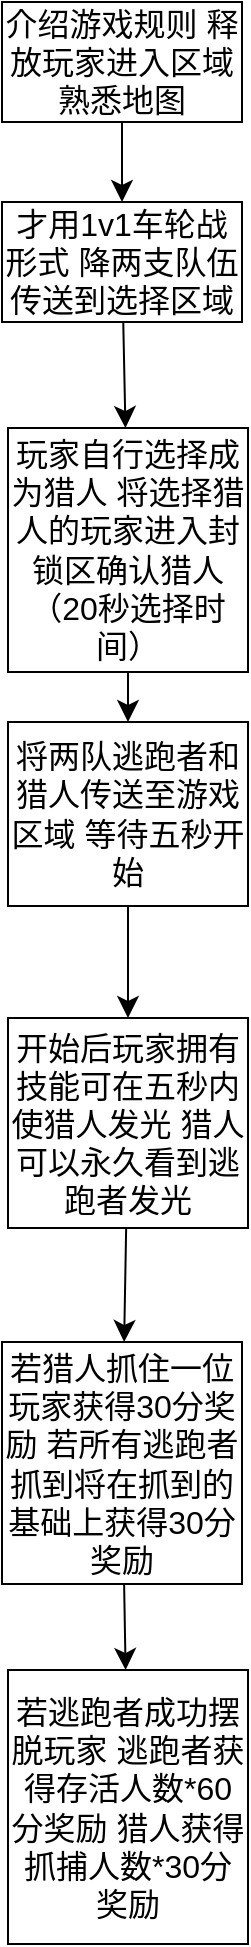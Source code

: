 <mxfile version="22.1.3" type="github">
  <diagram name="第 1 页" id="hZ_Ys6aM_7410wJPslLY">
    <mxGraphModel dx="359" dy="1016" grid="0" gridSize="10" guides="1" tooltips="1" connect="1" arrows="1" fold="1" page="0" pageScale="1" pageWidth="827" pageHeight="1169" math="0" shadow="0">
      <root>
        <mxCell id="0" />
        <mxCell id="1" parent="0" />
        <mxCell id="rfNkvmtyaerZlIBuDHLV-3" value="" style="edgeStyle=none;curved=1;rounded=0;orthogonalLoop=1;jettySize=auto;html=1;fontSize=12;startSize=8;endSize=8;" edge="1" parent="1" source="rfNkvmtyaerZlIBuDHLV-1" target="rfNkvmtyaerZlIBuDHLV-2">
          <mxGeometry relative="1" as="geometry" />
        </mxCell>
        <mxCell id="rfNkvmtyaerZlIBuDHLV-1" value="介绍游戏规则 释放玩家进入区域熟悉地图" style="whiteSpace=wrap;html=1;fontSize=16;" vertex="1" parent="1">
          <mxGeometry x="142" y="-26" width="120" height="60" as="geometry" />
        </mxCell>
        <mxCell id="rfNkvmtyaerZlIBuDHLV-5" value="" style="edgeStyle=none;curved=1;rounded=0;orthogonalLoop=1;jettySize=auto;html=1;fontSize=12;startSize=8;endSize=8;" edge="1" parent="1" source="rfNkvmtyaerZlIBuDHLV-2" target="rfNkvmtyaerZlIBuDHLV-4">
          <mxGeometry relative="1" as="geometry" />
        </mxCell>
        <mxCell id="rfNkvmtyaerZlIBuDHLV-2" value="才用1v1车轮战形式 降两支队伍传送到选择区域" style="whiteSpace=wrap;html=1;fontSize=16;" vertex="1" parent="1">
          <mxGeometry x="142" y="74" width="120" height="60" as="geometry" />
        </mxCell>
        <mxCell id="rfNkvmtyaerZlIBuDHLV-7" value="" style="edgeStyle=none;curved=1;rounded=0;orthogonalLoop=1;jettySize=auto;html=1;fontSize=12;startSize=8;endSize=8;" edge="1" parent="1" source="rfNkvmtyaerZlIBuDHLV-4" target="rfNkvmtyaerZlIBuDHLV-6">
          <mxGeometry relative="1" as="geometry" />
        </mxCell>
        <mxCell id="rfNkvmtyaerZlIBuDHLV-4" value="玩家自行选择成为猎人 将选择猎人的玩家进入封锁区确认猎人（20秒选择时间）" style="whiteSpace=wrap;html=1;fontSize=16;" vertex="1" parent="1">
          <mxGeometry x="145" y="187" width="120" height="122" as="geometry" />
        </mxCell>
        <mxCell id="rfNkvmtyaerZlIBuDHLV-9" value="" style="edgeStyle=none;curved=1;rounded=0;orthogonalLoop=1;jettySize=auto;html=1;fontSize=12;startSize=8;endSize=8;" edge="1" parent="1" source="rfNkvmtyaerZlIBuDHLV-6" target="rfNkvmtyaerZlIBuDHLV-8">
          <mxGeometry relative="1" as="geometry" />
        </mxCell>
        <mxCell id="rfNkvmtyaerZlIBuDHLV-6" value="将两队逃跑者和猎人传送至游戏区域 等待五秒开始" style="whiteSpace=wrap;html=1;fontSize=16;" vertex="1" parent="1">
          <mxGeometry x="145" y="334" width="120" height="92" as="geometry" />
        </mxCell>
        <mxCell id="rfNkvmtyaerZlIBuDHLV-11" value="" style="edgeStyle=none;curved=1;rounded=0;orthogonalLoop=1;jettySize=auto;html=1;fontSize=12;startSize=8;endSize=8;" edge="1" parent="1" source="rfNkvmtyaerZlIBuDHLV-8" target="rfNkvmtyaerZlIBuDHLV-10">
          <mxGeometry relative="1" as="geometry" />
        </mxCell>
        <mxCell id="rfNkvmtyaerZlIBuDHLV-8" value="开始后玩家拥有技能可在五秒内使猎人发光 猎人可以永久看到逃跑者发光" style="whiteSpace=wrap;html=1;fontSize=16;" vertex="1" parent="1">
          <mxGeometry x="145" y="482" width="120" height="105" as="geometry" />
        </mxCell>
        <mxCell id="rfNkvmtyaerZlIBuDHLV-13" value="" style="edgeStyle=none;curved=1;rounded=0;orthogonalLoop=1;jettySize=auto;html=1;fontSize=12;startSize=8;endSize=8;" edge="1" parent="1" source="rfNkvmtyaerZlIBuDHLV-10" target="rfNkvmtyaerZlIBuDHLV-12">
          <mxGeometry relative="1" as="geometry" />
        </mxCell>
        <mxCell id="rfNkvmtyaerZlIBuDHLV-10" value="若猎人抓住一位玩家获得30分奖励 若所有逃跑者抓到将在抓到的基础上获得30分奖励" style="whiteSpace=wrap;html=1;fontSize=16;" vertex="1" parent="1">
          <mxGeometry x="142" y="644" width="120" height="121" as="geometry" />
        </mxCell>
        <mxCell id="rfNkvmtyaerZlIBuDHLV-12" value="若逃跑者成功摆脱玩家 逃跑者获得存活人数*60分奖励 猎人获得抓捕人数*30分奖励" style="whiteSpace=wrap;html=1;fontSize=16;" vertex="1" parent="1">
          <mxGeometry x="145" y="808" width="120" height="137" as="geometry" />
        </mxCell>
      </root>
    </mxGraphModel>
  </diagram>
</mxfile>
